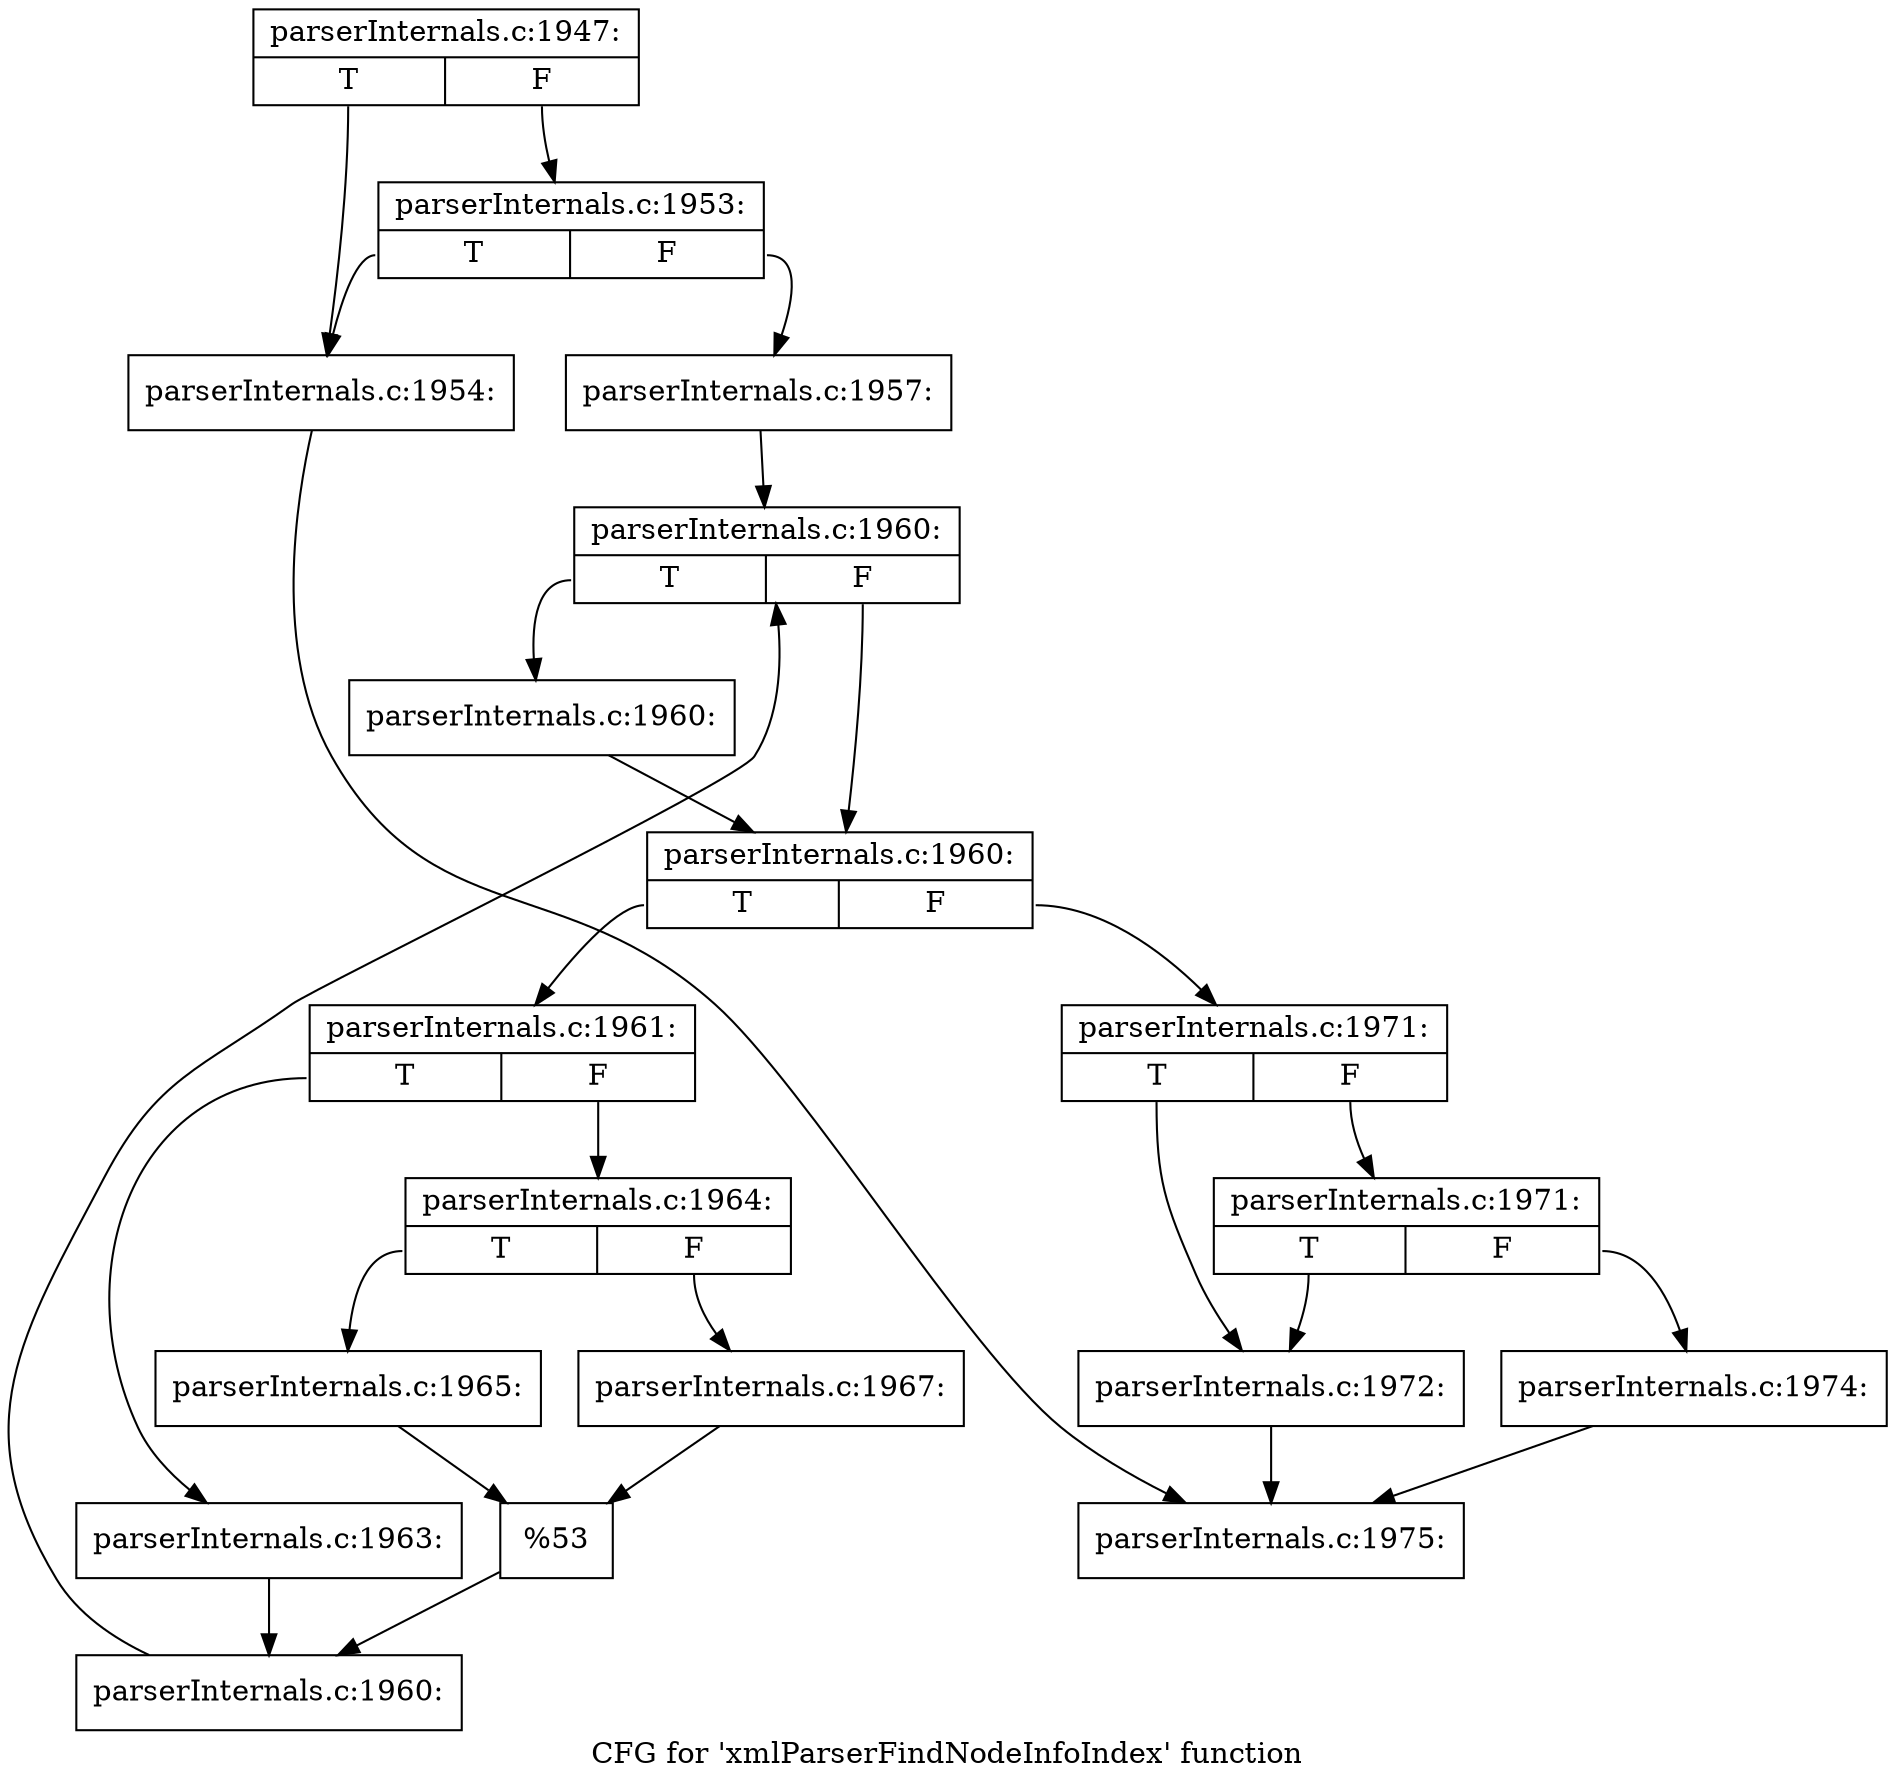 digraph "CFG for 'xmlParserFindNodeInfoIndex' function" {
	label="CFG for 'xmlParserFindNodeInfoIndex' function";

	Node0x3ca2640 [shape=record,label="{parserInternals.c:1947:|{<s0>T|<s1>F}}"];
	Node0x3ca2640:s0 -> Node0x3ca9b40;
	Node0x3ca2640:s1 -> Node0x3ca9be0;
	Node0x3ca9be0 [shape=record,label="{parserInternals.c:1953:|{<s0>T|<s1>F}}"];
	Node0x3ca9be0:s0 -> Node0x3ca9b40;
	Node0x3ca9be0:s1 -> Node0x3ca9b90;
	Node0x3ca9b40 [shape=record,label="{parserInternals.c:1954:}"];
	Node0x3ca9b40 -> Node0x3ca8a30;
	Node0x3ca9b90 [shape=record,label="{parserInternals.c:1957:}"];
	Node0x3ca9b90 -> Node0x3caa830;
	Node0x3caa830 [shape=record,label="{parserInternals.c:1960:|{<s0>T|<s1>F}}"];
	Node0x3caa830:s0 -> Node0x3caab20;
	Node0x3caa830:s1 -> Node0x3caaad0;
	Node0x3caab20 [shape=record,label="{parserInternals.c:1960:}"];
	Node0x3caab20 -> Node0x3caaad0;
	Node0x3caaad0 [shape=record,label="{parserInternals.c:1960:|{<s0>T|<s1>F}}"];
	Node0x3caaad0:s0 -> Node0x3cab000;
	Node0x3caaad0:s1 -> Node0x3caaa50;
	Node0x3cab000 [shape=record,label="{parserInternals.c:1961:|{<s0>T|<s1>F}}"];
	Node0x3cab000:s0 -> Node0x3cab690;
	Node0x3cab000:s1 -> Node0x3cab730;
	Node0x3cab690 [shape=record,label="{parserInternals.c:1963:}"];
	Node0x3cab690 -> Node0x3cab6e0;
	Node0x3cab730 [shape=record,label="{parserInternals.c:1964:|{<s0>T|<s1>F}}"];
	Node0x3cab730:s0 -> Node0x3cac050;
	Node0x3cab730:s1 -> Node0x3cac0f0;
	Node0x3cac050 [shape=record,label="{parserInternals.c:1965:}"];
	Node0x3cac050 -> Node0x3cac0a0;
	Node0x3cac0f0 [shape=record,label="{parserInternals.c:1967:}"];
	Node0x3cac0f0 -> Node0x3cac0a0;
	Node0x3cac0a0 [shape=record,label="{%53}"];
	Node0x3cac0a0 -> Node0x3cab6e0;
	Node0x3cab6e0 [shape=record,label="{parserInternals.c:1960:}"];
	Node0x3cab6e0 -> Node0x3caa830;
	Node0x3caaa50 [shape=record,label="{parserInternals.c:1971:|{<s0>T|<s1>F}}"];
	Node0x3caaa50:s0 -> Node0x3cacf50;
	Node0x3caaa50:s1 -> Node0x3cad040;
	Node0x3cad040 [shape=record,label="{parserInternals.c:1971:|{<s0>T|<s1>F}}"];
	Node0x3cad040:s0 -> Node0x3cacf50;
	Node0x3cad040:s1 -> Node0x3cacff0;
	Node0x3cacf50 [shape=record,label="{parserInternals.c:1972:}"];
	Node0x3cacf50 -> Node0x3ca8a30;
	Node0x3cacff0 [shape=record,label="{parserInternals.c:1974:}"];
	Node0x3cacff0 -> Node0x3ca8a30;
	Node0x3ca8a30 [shape=record,label="{parserInternals.c:1975:}"];
}
